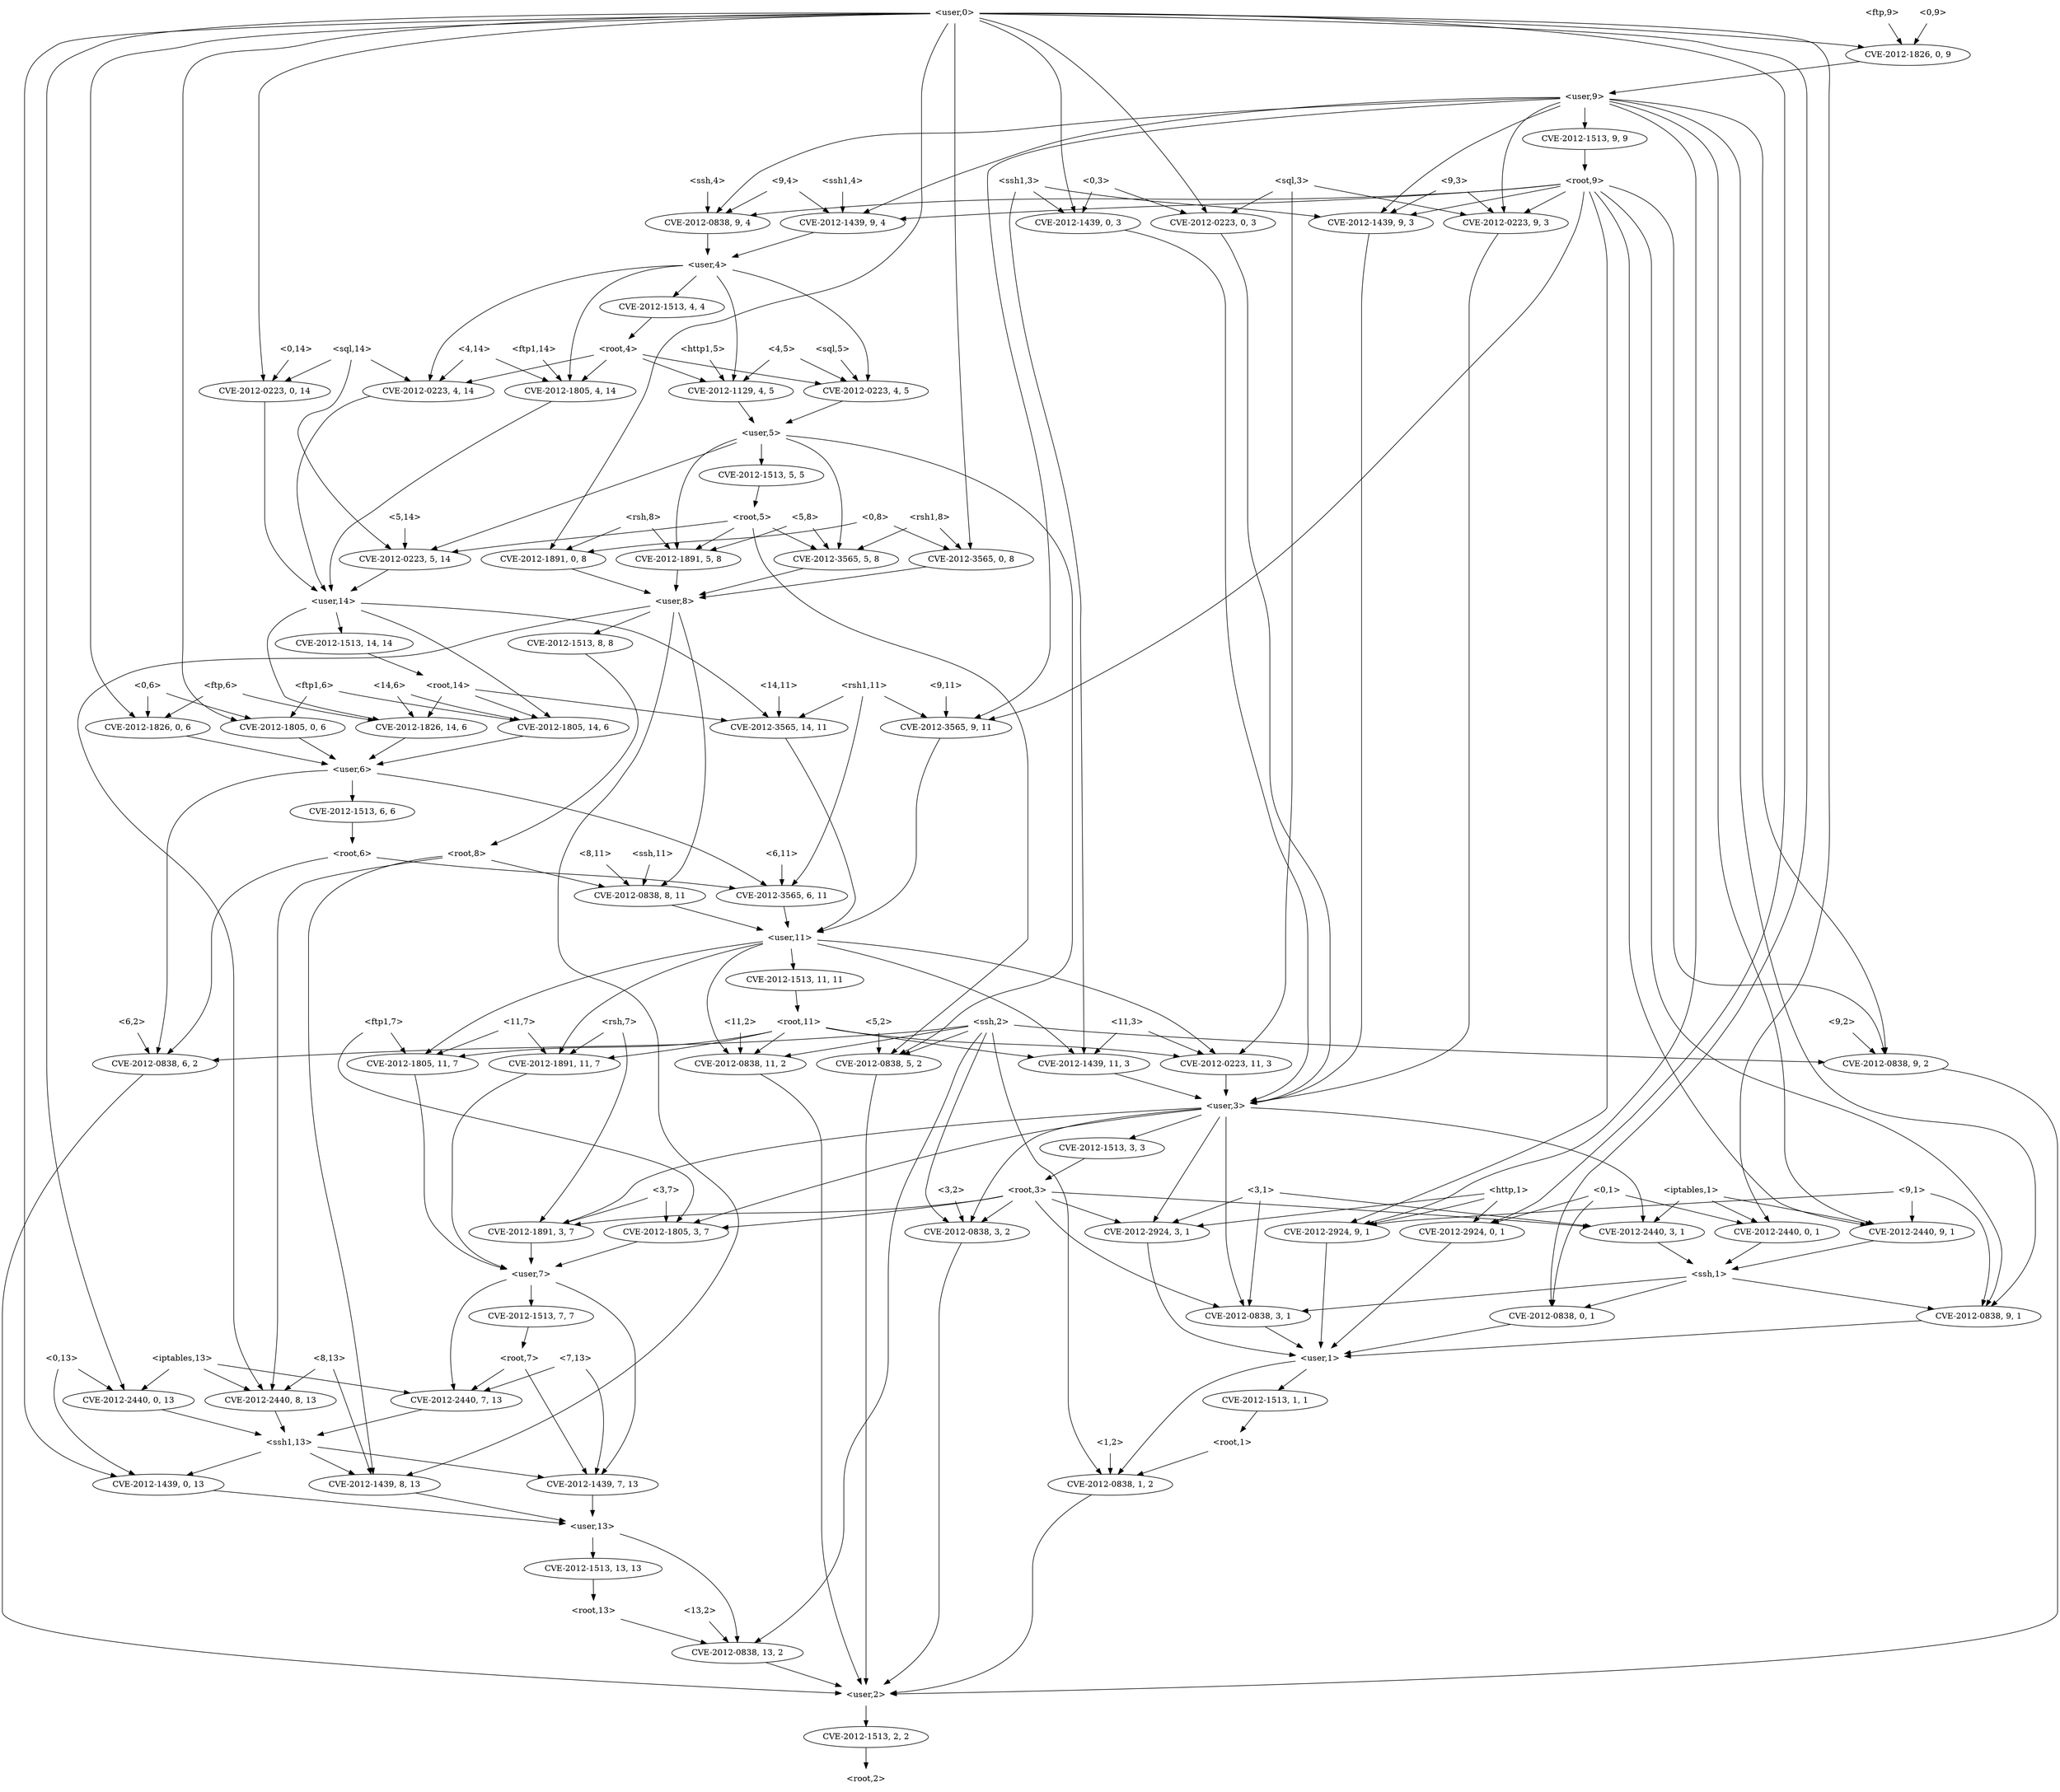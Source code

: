 strict digraph {
	graph [bb="0,0,3344,3060"];
	node [label="\N"];
	"<v_rsh1,14,11>"	 [height=0.5,
		label=<CVE-2012-3565, 14, 11>,
		pos="1529,1818",
		width=2.7013];
	"<user,11>"	 [height=0.5,
		pos="1816,1458",
		shape=plaintext,
		width=1.0069];
	"<v_rsh1,14,11>" -> "<user,11>"	 [pos="e,1779.6,1462.6 1487,1801.7 1438.7,1781 1366,1739.2 1366,1675 1366,1675 1366,1675 1366,1601 1366,1517.1 1654.2,1476.5 1769.3,1463.7"];
	"<v_root,11,11>"	 [height=0.5,
		label=<CVE-2012-1513, 11, 11>,
		pos="1858,1386",
		width=2.7013];
	"<user,11>" -> "<v_root,11,11>"	 [pos="e,1847.7,1404.1 1826.4,1439.7 1831.3,1431.6 1837.2,1421.7 1842.6,1412.7"];
	"<v_sql,11,3>"	 [height=0.5,
		label=<CVE-2012-0223, 11, 3>,
		pos="1335,1242",
		width=2.5686];
	"<user,11>" -> "<v_sql,11,3>"	 [pos="e,1362.4,1259.4 1779.6,1444.4 1719.9,1423.3 1597.7,1378.6 1498,1332 1453.3,1311.1 1403.7,1283.4 1371.2,1264.4"];
	"<v_ftp1,11,7>"	 [height=0.5,
		label=<CVE-2012-1805, 11, 7>,
		pos="2682,1242",
		width=2.5686];
	"<user,11>" -> "<v_ftp1,11,7>"	 [pos="e,2680.9,1260.1 1852.4,1457.1 1949.9,1456.8 2224.7,1451.4 2447,1404 2541.9,1383.8 2585.2,1401.3 2653,1332 2669.2,1315.4 2676.4,1289.7\
 2679.5,1270.2"];
	"<v_ssh1,11,3>"	 [height=0.5,
		label=<CVE-2012-1439, 11, 3>,
		pos="1131,1242",
		width=2.5686];
	"<user,11>" -> "<v_ssh1,11,3>"	 [pos="e,1128.8,1260.3 1779.6,1455.5 1653.3,1449.4 1237.1,1422.8 1147,1332 1131.2,1316.1 1128.1,1290.3 1128.4,1270.6"];
	"<v_ssh,11,2>"	 [height=0.5,
		label=<CVE-2012-0838, 11, 2>,
		pos="1733,1242",
		width=2.5686];
	"<user,11>" -> "<v_ssh,11,2>"	 [pos="e,1731,1260.2 1786.7,1440 1773.9,1431 1760,1418.7 1752,1404 1728.9,1361.6 1728.2,1303.8 1730.3,1270.2"];
	"<v_rsh,11,7>"	 [height=0.5,
		label=<CVE-2012-1891, 11, 7>,
		pos="2478,1242",
		width=2.5686];
	"<user,11>" -> "<v_rsh,11,7>"	 [pos="e,2501.5,1259.6 1852.5,1456.5 1986.2,1454.1 2446,1437.8 2535,1332 2552.5,1311.2 2530.7,1284.8 2509.3,1266.1"];
	"<9,1>"	 [height=0.5,
		pos="453,1026",
		shape=plaintext,
		width=0.75];
	"<v_http,9,1>"	 [height=0.5,
		label=<CVE-2012-2924, 9, 1>,
		pos="282,954",
		width=2.4499];
	"<9,1>" -> "<v_http,9,1>"	 [pos="e,319.46,970.34 425.9,1013.9 399.87,1003.3 360.01,986.93 328.83,974.17"];
	"<v_ssh,9,1>"	 [height=0.5,
		label=<CVE-2012-0838, 9, 1>,
		pos="436,810",
		width=2.4499];
	"<9,1>" -> "<v_ssh,9,1>"	 [pos="e,437.37,828.23 451.64,1007.8 448.7,970.83 441.73,883.18 438.18,838.39"];
	"<v_iptables,9,1>"	 [height=0.5,
		label=<CVE-2012-2440, 9, 1>,
		pos="552,954",
		width=2.4499];
	"<9,1>" -> "<v_iptables,9,1>"	 [pos="e,528.71,971.47 477.22,1007.9 490.21,998.69 506.37,987.26 520.34,977.38"];
	"<user,1>"	 [height=0.5,
		pos="1229,738",
		shape=plaintext,
		width=0.91667];
	"<v_http,9,1>" -> "<user,1>"	 [pos="e,1195.8,738.84 282.3,935.85 283.91,901.98 292.8,826.76 339,792 407.11,740.76 1016.9,738.46 1185.8,738.81"];
	"<v_ssh,9,1>" -> "<user,1>"	 [pos="e,1195.8,741.93 515.3,802 680.7,787.4 1057.7,754.12 1185.6,742.83"];
	"<ssh,1>"	 [height=0.5,
		pos="880,882",
		shape=plaintext,
		width=0.84028];
	"<v_iptables,9,1>" -> "<ssh,1>"	 [pos="e,849.48,889.51 610.64,940.49 676.7,926.39 782.3,903.85 839.69,891.6"];
	"<ftp,6>"	 [height=0.5,
		pos="2236,1890",
		shape=plaintext,
		width=0.8125];
	"<v_ftp,0,6>"	 [height=0.5,
		label=<CVE-2012-1826, 0, 6>,
		pos="2335,1818",
		width=2.4499];
	"<ftp,6>" -> "<v_ftp,0,6>"	 [pos="e,2311.7,1835.5 2260.2,1871.9 2273.2,1862.7 2289.4,1851.3 2303.3,1841.4"];
	"<v_ftp,14,6>"	 [height=0.5,
		label=<CVE-2012-1826, 14, 6>,
		pos="2136,1818",
		width=2.5686];
	"<ftp,6>" -> "<v_ftp,14,6>"	 [pos="e,2159.5,1835.5 2211.5,1871.9 2198.4,1862.7 2182.1,1851.3 2168,1841.4"];
	"<user,6>"	 [height=0.5,
		pos="1974,1746",
		shape=plaintext,
		width=0.91667];
	"<v_ftp,0,6>" -> "<user,6>"	 [pos="e,2007.2,1753.4 2273.4,1805 2200.5,1790.9 2081.1,1767.8 2017.3,1755.4"];
	"<v_ftp,14,6>" -> "<user,6>"	 [pos="e,2007.2,1761.3 2099.6,1801.3 2075,1790.6 2042.3,1776.5 2016.4,1765.3"];
	"<v_rsh,3,7>"	 [height=0.5,
		label=<CVE-2012-1891, 3, 7>,
		pos="2285,954",
		width=2.4499];
	"<user,7>"	 [height=0.5,
		pos="2536,882",
		shape=plaintext,
		width=0.91667];
	"<v_rsh,3,7>" -> "<user,7>"	 [pos="e,2502.6,892.31 2334.9,939.09 2381,926.21 2449,907.27 2492.8,895.04"];
	"<v_iptables,7,13>"	 [height=0.5,
		label=<CVE-2012-2440, 7, 13>,
		pos="2681,666",
		width=2.5686];
	"<user,7>" -> "<v_iptables,7,13>"	 [pos="e,2680.8,684.13 2569.3,868.71 2589.7,859.87 2615.2,846.27 2633,828 2668.6,791.47 2678,729.7 2680.3,694.24"];
	"<v_root,7,7>"	 [height=0.5,
		label=<CVE-2012-1513, 7, 7>,
		pos="2536,810",
		width=2.4499];
	"<user,7>" -> "<v_root,7,7>"	 [pos="e,2536,828.1 2536,863.7 2536,855.98 2536,846.71 2536,838.11"];
	"<v_ssh1,7,13>"	 [height=0.5,
		label=<CVE-2012-1439, 7, 13>,
		pos="2503,522",
		width=2.5686];
	"<user,7>" -> "<v_ssh1,7,13>"	 [pos="e,2485,539.94 2502.8,870.95 2481.4,862.78 2454.7,849.08 2439,828 2414.8,795.57 2420,779.45 2420,739 2420,739 2420,739 2420,665 2420\
,618.48 2453.6,573.66 2478.1,547.22"];
	"<v_rsh1,9,11>"	 [height=0.5,
		label=<CVE-2012-3565, 9, 11>,
		pos="1283,1818",
		width=2.5686];
	"<v_rsh1,9,11>" -> "<user,11>"	 [pos="e,1779.7,1461.1 1287.5,1799.6 1293.9,1773 1305,1720.4 1305,1675 1305,1675 1305,1675 1305,1601 1305,1540.2 1353.4,1536.7 1409,1512\
 1472.7,1483.7 1676.9,1467.7 1769.5,1461.7"];
	"<v_rsh1,0,8>"	 [height=0.5,
		label=<CVE-2012-3565, 0, 8>,
		pos="2957,2106",
		width=2.4499];
	"<user,8>"	 [height=0.5,
		pos="2942,1962",
		shape=plaintext,
		width=0.91667];
	"<v_rsh1,0,8>" -> "<user,8>"	 [pos="e,2943.8,1980.2 2955.2,2087.9 2952.6,2063.7 2947.9,2019.2 2944.9,1990.4"];
	"<v_ssh,8,11>"	 [height=0.5,
		label=<CVE-2012-0838, 8, 11>,
		pos="2170,1530",
		width=2.5686];
	"<user,8>" -> "<v_ssh,8,11>"	 [pos="e,2197.1,1547.3 2909.5,1943.9 2829.9,1901.9 2618.8,1789.8 2445,1692 2358.6,1643.3 2258.4,1583.9 2206,1552.6"];
	"<v_iptables,8,13>"	 [height=0.5,
		label=<CVE-2012-2440, 8, 13>,
		pos="2923,666",
		width=2.5686];
	"<user,8>" -> "<v_iptables,8,13>"	 [pos="e,2930.7,684.09 2945.8,1943.6 2951.4,1916.9 2961,1864.3 2961,1819 2961,1819 2961,1819 2961,809 2961,767.63 2945.8,721.72 2934.6,\
693.61"];
	"<v_root,8,8>"	 [height=0.5,
		label=<CVE-2012-1513, 8, 8>,
		pos="2843,1746",
		width=2.4499];
	"<user,8>" -> "<v_root,8,8>"	 [pos="e,2850.8,1763.9 2934.1,1943.8 2916.8,1906.5 2875.7,1817.6 2855.1,1773.2"];
	"<v_ssh1,8,13>"	 [height=0.5,
		label=<CVE-2012-1439, 8, 13>,
		pos="2802,522",
		width=2.5686];
	"<user,8>" -> "<v_ssh1,8,13>"	 [pos="e,2873.1,533.55 2975,1959.7 3050.7,1954.9 3230,1931.6 3230,1819 3230,1819 3230,1819 3230,809 3230,737.44 3271.2,705.02 3228,648 \
3186.3,593.01 2994.4,553.78 2882.9,535.18"];
	"<root,1>"	 [height=0.5,
		pos="1613,594",
		shape=plaintext,
		width=0.89583];
	"<v_ssh,1,2>"	 [height=0.5,
		label=<CVE-2012-0838, 1, 2>,
		pos="1613,522",
		width=2.4499];
	"<root,1>" -> "<v_ssh,1,2>"	 [pos="e,1613,540.1 1613,575.7 1613,567.98 1613,558.71 1613,550.11"];
	"<user,2>"	 [height=0.5,
		pos="2044,162",
		shape=plaintext,
		width=0.91667];
	"<v_ssh,1,2>" -> "<user,2>"	 [pos="e,2010.7,163.21 1640.8,504.71 1676.3,481.62 1733,435.81 1733,379 1733,379 1733,379 1733,305 1733,188.76 1915,167.27 2000.5,163.58"];
	"<user,9>"	 [height=0.5,
		pos="740,2898",
		shape=plaintext,
		width=0.91667];
	"<v_sql,9,3>"	 [height=0.5,
		label=<CVE-2012-0223, 9, 3>,
		pos="510,2682",
		width=2.4499];
	"<user,9>" -> "<v_sql,9,3>"	 [pos="e,520.88,2700.1 706.62,2882.7 686.95,2873.3 662.24,2859.9 643,2844 593.85,2803.4 549.49,2742.7 526.51,2708.6"];
	"<v_ssh1,9,4>"	 [height=0.5,
		label=<CVE-2012-1439, 9, 4>,
		pos="1814,2682",
		width=2.4499];
	"<user,9>" -> "<v_ssh1,9,4>"	 [pos="e,1784.5,2699 773.38,2896.5 902.31,2894.5 1367.6,2884.2 1509,2844 1523.2,2840 1696.6,2746.6 1775.4,2703.9"];
	"<user,9>" -> "<v_http,9,1>"	 [pos="e,265.46,971.73 706.98,2896.9 616.91,2895.9 369.39,2889 304,2844 262.69,2815.6 204,2649.4 204,2611 204,2611 204,2611 204,1097 204\
,1051.1 235.67,1006.1 258.65,979.39"];
	"<v_ssh,9,2>"	 [height=0.5,
		label=<CVE-2012-0838, 9, 2>,
		pos="1534,1242",
		width=2.4499];
	"<user,9>" -> "<v_ssh,9,2>"	 [pos="e,1517.2,1259.7 773.2,2896.6 902.1,2894.2 1366.7,2878.3 1456,2772 1529.9,2684.1 1433.2,2629.6 1399,2520 1349.2,2360.4 1142.4,1962.6\
 1181,1800 1236.8,1565.2 1440.1,1339.4 1510.1,1267"];
	"<v_ssh,9,4>"	 [height=0.5,
		label=<CVE-2012-0838, 9, 4>,
		pos="2009,2682",
		width=2.4499];
	"<user,9>" -> "<v_ssh,9,4>"	 [pos="e,1989,2699.7 773.31,2896.7 884.91,2895.4 1255.5,2887.9 1558,2844 1701,2823.3 1742.2,2828.9 1875,2772 1914.6,2755 1955.2,2726.2 \
1981.1,2705.9"];
	"<user,9>" -> "<v_ssh,9,1>"	 [pos="e,358.63,818.83 706.92,2896.8 601.44,2894.4 280,2871.5 280,2683 280,2683 280,2683 280,1385 280,1277.2 166,1278.8 166,1171 166,1171\
 166,1171 166,953 166,868.94 269.78,834.53 348.65,820.52"];
	"<user,9>" -> "<v_iptables,9,1>"	 [pos="e,539.9,972.08 706.79,2891 631.42,2875.5 448.62,2825.7 380,2700 340.75,2628.1 400,2044.9 400,1963 400,1963 400,1963 400,1601 400\
,1505.9 401,1482.1 401,1387 401,1387 401,1387 401,1169 401,1168.3 493.86,1037.1 533.94,980.49"];
	"<v_ssh1,9,3>"	 [height=0.5,
		label=<CVE-2012-1439, 9, 3>,
		pos="856,2682",
		width=2.4499];
	"<user,9>" -> "<v_ssh1,9,3>"	 [pos="e,858.77,2700.3 773.38,2887.6 795.15,2879.6 822.18,2865.9 837,2844 864.15,2803.8 863.36,2744.8 859.94,2710.5"];
	"<user,9>" -> "<v_rsh1,9,11>"	 [pos="e,1290,1836.2 773.31,2896.8 909.21,2895.9 1417.1,2889.3 1471,2844 1629.7,2710.5 1353.4,1994.1 1293.9,1845.9"];
	"<v_root,9,9>"	 [height=0.5,
		label=<CVE-2012-1513, 9, 9>,
		pos="740,2826",
		width=2.4499];
	"<user,9>" -> "<v_root,9,9>"	 [pos="e,740,2844.1 740,2879.7 740,2872 740,2862.7 740,2854.1"];
	"<user,3>"	 [height=0.5,
		pos="1131,1170",
		shape=plaintext,
		width=0.91667];
	"<v_sql,9,3>" -> "<user,3>"	 [pos="e,1097.9,1172.7 526.54,2664.3 549.44,2639.3 588,2589.6 588,2539 588,2539 588,2539 588,1457 588,1231.6 958.81,1183.4 1087.6,1173.5"];
	"<user,4>"	 [height=0.5,
		pos="2141,2610",
		shape=plaintext,
		width=0.91667];
	"<v_ssh1,9,4>" -> "<user,4>"	 [pos="e,2108,2618.1 1872.5,2668.5 1937.3,2654.6 2040.3,2632.6 2098.1,2620.2"];
	"<v_ssh,9,2>" -> "<user,2>"	 [pos="e,2027.5,180.23 1591.6,1228.3 1709.7,1201.4 1968,1138.1 1968,1099 1968,1099 1968,1099 1968,305 1968,259.64 1998.5,214.75 2020.9,\
187.95"];
	"<v_ssh,9,4>" -> "<user,4>"	 [pos="e,2108.6,2628.2 2039.3,2664.9 2057.2,2655.5 2080,2643.3 2099.6,2633"];
	"<v_ssh1,9,3>" -> "<user,3>"	 [pos="e,1097.8,1174.1 872.54,2664.3 895.44,2639.3 934,2589.6 934,2539 934,2539 934,2539 934,1313 934,1270 940.37,1253.1 972,1224 1003.9\
,1194.6 1052.7,1181.4 1087.8,1175.6"];
	"<root,9>"	 [height=0.5,
		pos="740,2754",
		shape=plaintext,
		width=0.89583];
	"<v_root,9,9>" -> "<root,9>"	 [pos="e,740,2772.1 740,2807.7 740,2800 740,2790.7 740,2782.1"];
	"<8,13>"	 [height=0.5,
		pos="2756,738",
		shape=plaintext,
		width=0.78472];
	"<8,13>" -> "<v_iptables,8,13>"	 [pos="e,2884.5,682.46 2784.6,724.1 2787.8,722.7 2790.9,721.31 2794,720 2820.7,708.54 2850.7,696.17 2875.1,686.27"];
	"<8,13>" -> "<v_ssh1,8,13>"	 [pos="e,2801.7,540.3 2766.2,719.93 2771.8,709.82 2778.3,696.57 2782,684 2795.6,638.41 2800,582.89 2801.4,550.39"];
	"<ssh1,13>"	 [height=0.5,
		pos="2895,594",
		shape=plaintext,
		width=1.0278];
	"<v_iptables,8,13>" -> "<ssh1,13>"	 [pos="e,2901.8,612.1 2916.1,647.7 2912.9,639.81 2909.1,630.3 2905.6,621.55"];
	"<user,13>"	 [height=0.5,
		pos="2503,450",
		shape=plaintext,
		width=1.0069];
	"<v_ssh1,8,13>" -> "<user,13>"	 [pos="e,2539.6,459.56 2745.4,507.75 2688.6,494.46 2602.2,474.23 2549.4,461.85"];
	"<v_root,2,2>"	 [height=0.5,
		label=<CVE-2012-1513, 2, 2>,
		pos="2044,90",
		width=2.4499];
	"<user,2>" -> "<v_root,2,2>"	 [pos="e,2044,108.1 2044,143.7 2044,135.98 2044,126.71 2044,118.11"];
	"<root,9>" -> "<v_sql,9,3>"	 [pos="e,557.05,2697.3 707.53,2743.1 671.04,2732 611.11,2713.8 566.82,2700.3"];
	"<root,9>" -> "<v_ssh1,9,4>"	 [pos="e,1730.5,2688 772.51,2750.5 817.22,2747.1 900.19,2740.8 971,2736 1243.2,2717.4 1565,2697.9 1720.5,2688.6"];
	"<root,9>" -> "<v_http,9,1>"	 [pos="e,294.45,971.99 707.32,2741.1 687.98,2732.5 664.5,2719 650,2700 625.17,2667.4 626,2652 626,2611 626,2611 626,2611 626,1457 626,1427.9\
 371.7,1077.7 300.39,980.12"];
	"<root,9>" -> "<v_ssh,9,2>"	 [pos="e,1475.5,1255.7 737.88,2735.8 724.92,2623.7 665.17,1988.3 920,1584 1046.1,1383.9 1333.5,1291.3 1465.5,1258.1"];
	"<root,9>" -> "<v_ssh,9,4>"	 [pos="e,1947.5,2695 772.49,2750.2 817.18,2746.5 900.14,2740 971,2736 1388.4,2712.7 1495.2,2743.8 1911,2700 1919.6,2699.1 1928.6,2697.9\
 1937.5,2696.5"];
	"<root,9>" -> "<v_ssh,9,1>"	 [pos="e,430.65,828.05 723.51,2735.8 701.16,2710.5 664,2661.1 664,2611 664,2611 664,2611 664,1457 664,1243.1 473.94,1250.2 417,1044 396.94\
,971.38 415.96,881.58 427.93,837.68"];
	"<root,9>" -> "<v_iptables,9,1>"	 [pos="e,568.33,971.77 732.31,2735.9 721.21,2709.6 702,2657.4 702,2611 702,2611 702,2611 702,1457 702,1416 690.83,1406.9 678,1368 659.31\
,1311.3 629,1302.7 629,1243 629,1243 629,1243 629,1097 629,1051.3 597.74,1006.2 575.05,979.45"];
	"<root,9>" -> "<v_ssh1,9,3>"	 [pos="e,829.11,2699.2 768.38,2735.9 784,2726.5 803.53,2714.7 820.2,2704.6"];
	"<root,9>" -> "<v_rsh1,9,11>"	 [pos="e,1193.9,1822.9 772.26,2749.2 825.45,2742.2 928.17,2725.7 953,2700 981.12,2670.9 972,2651.4 972,2611 972,2611 972,2611 972,1961 \
972,1866.3 1092.8,1834.5 1183.8,1824"];
	"<user,1>" -> "<v_ssh,1,2>"	 [pos="e,1577.1,538.55 1255.7,719.84 1303.6,689.34 1407.6,624.35 1499,576 1521.3,564.23 1546.6,552.31 1567.7,542.76"];
	"<v_root,1,1>"	 [height=0.5,
		label=<CVE-2012-1513, 1, 1>,
		pos="1551,666",
		width=2.4499];
	"<user,1>" -> "<v_root,1,1>"	 [pos="e,1493,679.6 1262.2,729.77 1314.1,718.51 1415.1,696.54 1482.9,681.81"];
	"<v_root,1,1>" -> "<root,1>"	 [pos="e,1597.7,612.28 1566,648.05 1573.5,639.58 1582.7,629.17 1591,619.82"];
	"<root,14>"	 [height=0.5,
		pos="1844,1890",
		shape=plaintext,
		width=1];
	"<v_ftp1,14,6>"	 [height=0.5,
		label=<CVE-2012-1805, 14, 6>,
		pos="1932,1818",
		width=2.5686];
	"<root,14>" -> "<v_ftp1,14,6>"	 [pos="e,1911.1,1835.6 1865.8,1871.7 1877,1862.7 1890.9,1851.7 1903,1842"];
	"<root,14>" -> "<v_ftp,14,6>"	 [pos="e,2080,1832.4 1880.1,1880.3 1927.4,1869 2011.3,1848.9 2070.1,1834.8"];
	"<root,14>" -> "<v_rsh1,14,11>"	 [pos="e,1596.8,1830.9 1807.8,1877.2 1801.5,1875.4 1795.1,1873.6 1789,1872 1728.3,1856.5 1658.8,1842.5 1606.9,1832.8"];
	"<v_ftp1,14,6>" -> "<user,6>"	 [pos="e,1963.6,1764.3 1942.2,1800.1 1947,1791.9 1953,1782 1958.4,1772.9"];
	"<ftp1,6>"	 [height=0.5,
		pos="1748,1890",
		shape=plaintext,
		width=0.89583];
	"<ftp1,6>" -> "<v_ftp1,14,6>"	 [pos="e,1891.8,1834.3 1780.5,1876.6 1808.6,1865.9 1849.8,1850.3 1882.1,1838"];
	"<v_ftp1,0,6>"	 [height=0.5,
		label=<CVE-2012-1805, 0, 6>,
		pos="1733,1818",
		width=2.4499];
	"<ftp1,6>" -> "<v_ftp1,0,6>"	 [pos="e,1736.7,1836.1 1744.3,1871.7 1742.6,1864 1740.7,1854.7 1738.8,1846.1"];
	"<v_ftp1,0,6>" -> "<user,6>"	 [pos="e,1940.7,1756.7 1781.5,1802.9 1825.3,1790.2 1889.1,1771.7 1931,1759.5"];
	"<v_ssh,3,1>"	 [height=0.5,
		label=<CVE-2012-0838, 3, 1>,
		pos="976,810",
		width=2.4499];
	"<v_ssh,3,1>" -> "<user,1>"	 [pos="e,1195.7,748.2 1026.3,795.09 1072.9,782.18 1141.7,763.17 1185.9,750.93"];
	"<0,6>"	 [height=0.5,
		pos="2000,1890",
		shape=plaintext,
		width=0.75];
	"<0,6>" -> "<v_ftp,0,6>"	 [pos="e,2270.5,1830.4 2027.4,1876.1 2031.2,1874.6 2035.2,1873.2 2039,1872 2044.3,1870.4 2174.6,1847.3 2260.5,1832.1"];
	"<0,6>" -> "<v_ftp1,0,6>"	 [pos="e,1784.8,1832.6 1972.9,1881.9 1931.4,1871 1850.9,1849.9 1794.6,1835.2"];
	"<v_rsh1,5,8>"	 [height=0.5,
		label=<CVE-2012-3565, 5, 8>,
		pos="2567,2106",
		width=2.4499];
	"<v_rsh1,5,8>" -> "<user,8>"	 [pos="e,2909,1975.5 2607.1,2089.8 2678.5,2062.8 2826.7,2006.7 2899.6,1979.1"];
	"<v_sql,5,14>"	 [height=0.5,
		label=<CVE-2012-0223, 5, 14>,
		pos="2093,2106",
		width=2.5686];
	"<user,14>"	 [height=0.5,
		pos="1819,2034",
		shape=plaintext,
		width=1.0069];
	"<v_sql,5,14>" -> "<user,14>"	 [pos="e,1855.6,2044.4 2039.2,2091.3 1988.6,2078.3 1913.5,2059.1 1865.4,2046.9"];
	"<user,14>" -> "<v_ftp1,14,6>"	 [pos="e,1935.6,1836.2 1855.6,2023.3 1877.8,2015.5 1904.5,2002 1919,1980 1945.6,1939.6 1942.3,1880.6 1937.3,1846.4"];
	"<user,14>" -> "<v_ftp,14,6>"	 [pos="e,2136.1,1836.1 1855.5,2028.2 1918.2,2017.8 2046,1987.8 2114,1908 2128.6,1890.8 2133.8,1865.4 2135.5,1846.1"];
	"<user,14>" -> "<v_rsh1,14,11>"	 [pos="e,1546.4,1836 1782.5,2018.9 1759.9,2009.5 1730.7,1995.8 1707,1980 1674.6,1958.4 1594.6,1882.5 1553.8,1843.1"];
	"<v_root,14,14>"	 [height=0.5,
		label=<CVE-2012-1513, 14, 14>,
		pos="1813,1962",
		width=2.7013];
	"<user,14>" -> "<v_root,14,14>"	 [pos="e,1814.5,1980.1 1817.5,2015.7 1816.9,2008 1816.1,1998.7 1815.3,1990.1"];
	"<v_iptables,0,13>"	 [height=0.5,
		label=<CVE-2012-2440, 0, 13>,
		pos="3127,666",
		width=2.5686];
	"<v_iptables,0,13>" -> "<ssh1,13>"	 [pos="e,2932.1,606.18 3079.2,650.58 3039,638.44 2981.8,621.18 2941.8,609.13"];
	"<ssh1,13>" -> "<v_ssh1,8,13>"	 [pos="e,2824.1,539.62 2872,575.7 2860,566.66 2845.2,555.5 2832.3,545.77"];
	"<ssh1,13>" -> "<v_ssh1,7,13>"	 [pos="e,2568.8,534.74 2857.8,586.35 2794,574.96 2662.5,551.48 2578.7,536.52"];
	"<v_ssh1,0,13>"	 [height=0.5,
		label=<CVE-2012-1439, 0, 13>,
		pos="3146,522",
		width=2.5686];
	"<ssh1,13>" -> "<v_ssh1,0,13>"	 [pos="e,3095.3,537.13 2932,582.67 2972.4,571.42 3037.6,553.24 3085.4,539.9"];
	"<v_ssh,3,2>"	 [height=0.5,
		label=<CVE-2012-0838, 3, 2>,
		pos="1852,954",
		width=2.4499];
	"<v_ssh,3,2>" -> "<user,2>"	 [pos="e,2010.8,176.21 1859.9,935.93 1871.3,909.67 1891,857.53 1891,811 1891,811 1891,811 1891,305 1891,244.44 1956.2,202.43 2001.5,180.57"];
	"<v_http,3,1>"	 [height=0.5,
		label=<CVE-2012-2924, 3, 1>,
		pos="1482,954",
		width=2.4499];
	"<v_http,3,1>" -> "<user,1>"	 [pos="e,1249.1,756.01 1462.1,936.21 1417.4,898.33 1308.4,806.15 1256.9,762.57"];
	"<root,2>"	 [height=0.5,
		pos="2044,18",
		shape=plaintext,
		width=0.89583];
	"<5,8>"	 [height=0.5,
		pos="2700,2178",
		shape=plaintext,
		width=0.75];
	"<v_rsh,5,8>"	 [height=0.5,
		label=<CVE-2012-1891, 5, 8>,
		pos="2762,2106",
		width=2.4499];
	"<5,8>" -> "<v_rsh,5,8>"	 [pos="e,2746.9,2124.1 2715.3,2159.7 2722.8,2151.3 2731.8,2141.1 2740,2131.9"];
	"<5,8>" -> "<v_rsh1,5,8>"	 [pos="e,2597.5,2123 2672.8,2162.7 2653.6,2152.6 2627.7,2138.9 2606.3,2127.7"];
	"<v_rsh,5,8>" -> "<user,8>"	 [pos="e,2920.3,1980.1 2783,2088.4 2814.9,2063.3 2875.5,2015.4 2912,1986.7"];
	"<v_root,13,13>"	 [height=0.5,
		label=<CVE-2012-1513, 13, 13>,
		pos="2349,378",
		width=2.7013];
	"<root,13>"	 [height=0.5,
		pos="2349,306",
		shape=plaintext,
		width=1];
	"<v_root,13,13>" -> "<root,13>"	 [pos="e,2349,324.1 2349,359.7 2349,351.98 2349,342.71 2349,334.11"];
	"<v_ssh,13,2>"	 [height=0.5,
		label=<CVE-2012-0838, 13, 2>,
		pos="2349,234",
		width=2.5686];
	"<root,13>" -> "<v_ssh,13,2>"	 [pos="e,2349,252.1 2349,287.7 2349,279.98 2349,270.71 2349,262.11"];
	"<v_ssh,8,11>" -> "<user,11>"	 [pos="e,1852.4,1466.2 2107.5,1516.6 2037.4,1502.8 1925.2,1480.6 1862.4,1468.2"];
	"<root,8>"	 [height=0.5,
		pos="2841,1602",
		shape=plaintext,
		width=0.89583];
	"<v_root,8,8>" -> "<root,8>"	 [pos="e,2841.2,1620.2 2842.8,1727.9 2842.4,1703.7 2841.8,1659.2 2841.4,1630.4"];
	"<6,2>"	 [height=0.5,
		pos="2101,1314",
		shape=plaintext,
		width=0.75];
	"<v_ssh,6,2>"	 [height=0.5,
		label=<CVE-2012-0838, 6, 2>,
		pos="2046,1242",
		width=2.4499];
	"<6,2>" -> "<v_ssh,6,2>"	 [pos="e,2059.4,1260.1 2087.4,1295.7 2080.9,1287.4 2072.9,1277.3 2065.8,1268.1"];
	"<v_ssh,6,2>" -> "<user,2>"	 [pos="e,2060.5,180.23 2066.1,1224.2 2076.4,1214.6 2088.3,1201.7 2096,1188 2116,1152.2 2120,1140 2120,1099 2120,1099 2120,1099 2120,305\
 2120,259.64 2089.5,214.75 2067.1,187.95"];
	"<v_iptables,7,13>" -> "<ssh1,13>"	 [pos="e,2857.8,607.18 2726.1,650.24 2761.9,638.54 2811.7,622.25 2847.9,610.4"];
	"<user,0>"	 [height=0.5,
		pos="1647,3042",
		shape=plaintext,
		width=0.91667];
	"<v_sql,0,14>"	 [height=0.5,
		label=<CVE-2012-0223, 0, 14>,
		pos="1768,2394",
		width=2.5686];
	"<user,0>" -> "<v_sql,0,14>"	 [pos="e,1753.2,2412 1652.1,3024 1655.1,3013.6 1658.7,3000.2 1661,2988 1686.7,2853.9 1698,2819.5 1698,2683 1698,2683 1698,2683 1698,2537\
 1698,2492.4 1726.2,2447.2 1746.8,2420.2"];
	"<user,0>" -> "<v_iptables,0,13>"	 [pos="e,3140.8,684.21 1680.2,3040.8 1859.8,3039.8 2717.3,3032.4 2978,2988 3110.9,2965.4 3268,3033.8 3268,2899 3268,2899 3268,2899 3268\
,1169 3268,1068.1 3192,1055.9 3192,955 3192,955 3192,955 3192,809 3192,764.96 3165.8,719.64 3146.7,692.4"];
	"<v_rsh,0,8>"	 [height=0.5,
		label=<CVE-2012-1891, 0, 8>,
		pos="3152,2106",
		width=2.4499];
	"<user,0>" -> "<v_rsh,0,8>"	 [pos="e,3143.5,2124 1680.3,3041.4 1898.1,3043.3 3110,3047.6 3110,2899 3110,2899 3110,2899 3110,2249 3110,2207.1 3127,2161.1 3139.4,2133.1"];
	"<v_iptables,0,1>"	 [height=0.5,
		label=<CVE-2012-2440, 0, 1>,
		pos="784,954",
		width=2.4499];
	"<user,0>" -> "<v_iptables,0,1>"	 [pos="e,791.3,972.08 1613.7,3040.9 1405.1,3039.9 283.96,3032.6 228,2988 195.95,2962.5 204,2940 204,2899 204,2899 204,2899 204,2825 204\
,2728.4 242,2707.6 242,2611 242,2611 242,2611 242,1385 242,1230.2 368.56,1232.2 501,1152 618.64,1080.8 712.53,1157 791,1044 803.52\
,1026 800.05,1000.7 794.45,981.65"];
	"<user,0>" -> "<v_rsh1,0,8>"	 [pos="e,2957,2124 1680,3041 1883.4,3040.5 2957,3031.5 2957,2899 2957,2899 2957,2899 2957,2249 2957,2209 2957,2162.7 2957,2134.1"];
	"<v_ftp,0,9>"	 [height=0.5,
		label=<CVE-2012-1826, 0, 9>,
		pos="88,2970",
		width=2.4499];
	"<user,0>" -> "<v_ftp,0,9>"	 [pos="e,150.67,2982.8 1613.8,3041.4 1455,3042.8 757.57,3045.4 190,2988 180.52,2987 170.59,2985.8 160.8,2984.3"];
	"<user,0>" -> "<v_ftp1,0,6>"	 [pos="e,1714.3,1835.8 1647,3024 1647,2997.3 1647,2944.1 1647,2899 1647,2899 1647,2899 1647,1961 1647,1914 1681.8,1869.3 1707.2,1843"];
	"<v_sql,0,3>"	 [height=0.5,
		label=<CVE-2012-0223, 0, 3>,
		pos="1126,2682",
		width=2.4499];
	"<user,0>" -> "<v_sql,0,3>"	 [pos="e,1150,2699.5 1622.2,3024 1536.8,2965.3 1254.7,2771.4 1158.5,2705.3"];
	"<user,0>" -> "<v_ftp,0,6>"	 [pos="e,2335,1836 1680.3,3038.4 1827.4,3026.5 2411,2974.5 2411,2899 2411,2899 2411,2899 2411,2609 2411,2508.1 2335,2495.9 2335,2395 2335\
,2395 2335,2395 2335,1961 2335,1921 2335,1874.7 2335,1846.1"];
	"<v_ssh1,0,3>"	 [height=0.5,
		label=<CVE-2012-1439, 0, 3>,
		pos="1321,2682",
		width=2.4499];
	"<user,0>" -> "<v_ssh1,0,3>"	 [pos="e,1325.5,2700.2 1642.5,3023.9 1628.3,2970.2 1585.5,2808.5 1585,2808 1513.3,2742.8 1449,2828 1370,2772 1349,2757.1 1336,2730.1 1328.7\
,2709.8"];
	"<v_http,0,1>"	 [height=0.5,
		label=<CVE-2012-2924, 0, 1>,
		pos="1287,954",
		width=2.4499];
	"<user,0>" -> "<v_http,0,1>"	 [pos="e,1269.2,971.85 1613.8,3040.8 1415.3,3039.3 394,3025.5 394,2899 394,2899 394,2899 394,2753 394,2529 439,2475 439,2251 439,2251 439\
,2251 439,1385 439,1236 598.46,1288 733,1224 924.56,1132.9 991.89,1151.1 1175,1044 1207.1,1025.2 1239.9,998.01 1261.7,978.61"];
	"<v_ssh,0,1>"	 [height=0.5,
		label=<CVE-2012-0838, 0, 1>,
		pos="1171,810",
		width=2.4499];
	"<user,0>" -> "<v_ssh,0,1>"	 [pos="e,1174.5,828.05 1613.7,3040.8 1434.1,3039.3 584.46,3030.2 476,2988 429.54,2969.9 413.36,2960 390,2916 303.14,2752.2 362,2339.3 362\
,1819 362,1819 362,1819 362,1601 362,1460.5 351.31,1400.7 445,1296 507.62,1226 812.8,1148.7 1025,1080 1076.8,1063.3 1107,1085.7 \
1142,1044 1191.6,984.9 1183.7,885.84 1176.2,838.2"];
	"<user,0>" -> "<v_ssh1,0,13>"	 [pos="e,3200.1,536.61 1680.1,3040.5 1885.7,3037.5 2983.2,3019.7 3129,2988 3230.1,2966 3344,3002.4 3344,2899 3344,2899 3344,2899 3344,665\
 3344,597.82 3267.8,559.34 3209.9,539.81"];
	"<v_sql,0,14>" -> "<user,14>"	 [pos="e,1809.3,2052.3 1768.8,2376 1770,2349.3 1772,2296.1 1772,2251 1772,2251 1772,2251 1772,2177 1772,2135 1790.8,2089.3 1804.6,2061.4"];
	"<v_rsh,0,8>" -> "<user,8>"	 [pos="e,2967.3,1980.1 3127.5,2088.4 3089.9,2063 3018.1,2014.4 2975.6,1985.8"];
	"<v_iptables,0,1>" -> "<ssh,1>"	 [pos="e,856.41,900.2 806.75,936.41 819.15,927.37 834.69,916.04 848.26,906.14"];
	"<v_ftp,0,9>" -> "<user,9>"	 [pos="e,706.72,2902.6 164.07,2960.8 301.72,2946.1 587.95,2915.3 696.76,2903.6"];
	"<v_sql,0,3>" -> "<user,3>"	 [pos="e,1097.9,1173.7 1104.3,2664.5 1093.1,2654.9 1080.2,2642.1 1072,2628 1051.3,2592.6 1048,2580 1048,2539 1048,2539 1048,2539 1048,1673\
 1048,1472.1 882.84,1390 996,1224 1016.4,1194.1 1056.4,1181.1 1087.7,1175.4"];
	"<v_ssh1,0,3>" -> "<user,3>"	 [pos="e,1097.6,1178.6 1254.6,2670.1 1185.1,2654.5 1086,2618.2 1086,2539 1086,2539 1086,2539 1086,1601 1086,1431.5 941.03,1368.8 1029,1224\
 1041.8,1202.8 1066.2,1189.8 1087.9,1181.9"];
	"<v_http,0,1>" -> "<user,1>"	 [pos="e,1245.3,756.23 1287.8,935.86 1288.6,905.65 1287.5,841.48 1268,792 1264.1,782.12 1257.9,772.42 1251.6,764.08"];
	"<v_ssh,0,1>" -> "<user,1>"	 [pos="e,1214.7,756.28 1185,792.05 1192,783.67 1200.5,773.38 1208.2,764.1"];
	"<v_ssh1,0,13>" -> "<user,13>"	 [pos="e,2539.3,454.95 3067.5,512.45 2932,497.7 2658.3,467.91 2549.3,456.04"];
	"<v_sql,4,5>"	 [height=0.5,
		label=<CVE-2012-0223, 4, 5>,
		pos="2451,2394",
		width=2.4499];
	"<user,5>"	 [height=0.5,
		pos="2529,2322",
		shape=plaintext,
		width=0.91667];
	"<v_sql,4,5>" -> "<user,5>"	 [pos="e,2510,2340 2469.9,2376.1 2479.7,2367.3 2491.8,2356.4 2502.5,2346.8"];
	"<user,5>" -> "<v_rsh,5,8>"	 [pos="e,2788.6,2123.2 2562.2,2318.2 2625.5,2310.9 2762.2,2285.1 2821,2196 2829.8,2182.6 2827.5,2174.6 2821,2160 2815.7,2148.1 2806.2,2137.7\
 2796.4,2129.4"];
	"<v_ssh,5,2>"	 [height=0.5,
		label=<CVE-2012-0838, 5, 2>,
		pos="2241,1242",
		width=2.4499];
	"<user,5>" -> "<v_ssh,5,2>"	 [pos="e,2310.6,1253.2 2495.8,2311 2474.4,2302.8 2447.7,2289.1 2432,2268 2407.8,2235.6 2413,2219.4 2413,2179 2413,2179 2413,2179 2413,1961\
 2413,1904.8 2427.8,1892 2432,1836 2447.9,1626.1 2536.9,1497.6 2382,1296 2366.9,1276.3 2343.6,1263.9 2320.3,1256.2"];
	"<v_root,5,5>"	 [height=0.5,
		label=<CVE-2012-1513, 5, 5>,
		pos="2529,2250",
		width=2.4499];
	"<user,5>" -> "<v_root,5,5>"	 [pos="e,2529,2268.1 2529,2303.7 2529,2296 2529,2286.7 2529,2278.1"];
	"<user,5>" -> "<v_rsh1,5,8>"	 [pos="e,2582.5,2123.9 2562.3,2312.4 2584.6,2304.8 2612.3,2291.1 2626,2268 2652.6,2223.2 2615.2,2164.3 2588.9,2131.6"];
	"<user,5>" -> "<v_sql,5,14>"	 [pos="e,2121.6,2123.3 2495.8,2308.5 2469.3,2298.2 2431.4,2283.1 2399,2268 2300.3,2222 2187.8,2160.4 2130.7,2128.3"];
	"<v_ssh1,7,13>" -> "<user,13>"	 [pos="e,2503,468.1 2503,503.7 2503,495.98 2503,486.71 2503,478.11"];
	"<ssh,11>"	 [height=0.5,
		pos="2107,1602",
		shape=plaintext,
		width=0.94444];
	"<ssh,11>" -> "<v_ssh,8,11>"	 [pos="e,2154.6,1548.1 2122.6,1583.7 2130.2,1575.2 2139.5,1564.9 2147.9,1555.6"];
	"<11,7>"	 [height=0.5,
		pos="2616,1314",
		shape=plaintext,
		width=0.78472];
	"<11,7>" -> "<v_rsh,11,7>"	 [pos="e,2509.6,1259 2587.7,1298.7 2567.9,1288.6 2541,1274.9 2518.8,1263.7"];
	"<11,7>" -> "<v_ftp1,11,7>"	 [pos="e,2665.9,1260.1 2632.3,1295.7 2640.3,1287.2 2650.1,1276.9 2658.8,1267.6"];
	"<v_rsh,11,7>" -> "<user,7>"	 [pos="e,2551.7,900.1 2508.3,1224.8 2546.2,1202.1 2606,1157.1 2606,1099 2606,1099 2606,1099 2606,1025 2606,983.4 2596.5,972.77 2577,936\
 2571.9,926.28 2564.9,916.52 2558.2,908.06"];
	"<v_ftp1,11,7>" -> "<user,7>"	 [pos="e,2569.1,897.34 2682,1224 2682,1197.3 2682,1144.1 2682,1099 2682,1099 2682,1099 2682,1025 2682,966.69 2621.4,924.58 2578.3,902"];
	"<6,11>"	 [height=0.5,
		pos="1879,1602",
		shape=plaintext,
		width=0.78472];
	"<v_rsh1,6,11>"	 [height=0.5,
		label=<CVE-2012-3565, 6, 11>,
		pos="1822,1530",
		width=2.5686];
	"<6,11>" -> "<v_rsh1,6,11>"	 [pos="e,1835.9,1548.1 1864.9,1583.7 1858.1,1575.3 1849.7,1565.1 1842.2,1555.9"];
	"<v_rsh1,6,11>" -> "<user,11>"	 [pos="e,1817.5,1476.1 1820.5,1511.7 1819.9,1504 1819.1,1494.7 1818.3,1486.1"];
	"<user,6>" -> "<v_ssh,6,2>"	 [pos="e,2088.4,1257.8 2007,1745.1 2088.2,1743.3 2291,1726.5 2291,1603 2291,1603 2291,1603 2291,1385 2291,1340.8 2170.2,1288.6 2098.2,1261.5"];
	"<v_root,6,6>"	 [height=0.5,
		label=<CVE-2012-1513, 6, 6>,
		pos="1974,1674",
		width=2.4499];
	"<user,6>" -> "<v_root,6,6>"	 [pos="e,1974,1692.1 1974,1727.7 1974,1720 1974,1710.7 1974,1702.1"];
	"<user,6>" -> "<v_rsh1,6,11>"	 [pos="e,1823.2,1548.5 1940.6,1732.8 1920.2,1724 1894.7,1710.4 1877,1692 1841.3,1655 1828.7,1593.9 1824.3,1558.6"];
	"<9,11>"	 [height=0.5,
		pos="1368,1890",
		shape=plaintext,
		width=0.78472];
	"<9,11>" -> "<v_rsh1,9,11>"	 [pos="e,1303.2,1835.6 1347,1871.7 1336.1,1862.7 1322.7,1851.7 1311,1842"];
	"<ssh,1>" -> "<v_ssh,3,1>"	 [pos="e,953.2,827.62 903.73,863.7 916.12,854.66 931.44,843.5 944.77,833.77"];
	"<ssh,1>" -> "<v_ssh,0,1>"	 [pos="e,1116.3,824.16 910.32,873.71 956.44,862.61 1045.3,841.23 1106.4,826.55"];
	"<ssh,1>" -> "<v_ssh,9,1>"	 [pos="e,503.41,821.63 849.48,876.19 780.91,865.38 612.89,838.89 513.41,823.2"];
	"<v_ssh,13,2>" -> "<user,2>"	 [pos="e,2077.1,170.6 2291.6,219.83 2232.1,206.18 2140.5,185.14 2087,172.86"];
	"<root,3>"	 [height=0.5,
		pos="1598,1026",
		shape=plaintext,
		width=0.89583];
	"<v_ftp1,3,7>"	 [height=0.5,
		label=<CVE-2012-1805, 3, 7>,
		pos="2480,954",
		width=2.4499];
	"<root,3>" -> "<v_ftp1,3,7>"	 [pos="e,2417.9,966.82 1630.3,1022.1 1670.4,1018.5 1740.7,1012.4 1801,1008 2059,989.2 2125,1002.2 2382,972 2390.4,971.02 2399.1,969.79 \
2407.8,968.45"];
	"<root,3>" -> "<v_ssh,3,2>"	 [pos="e,1801.8,968.82 1630.4,1016.1 1671.1,1004.9 1741.5,985.46 1792,971.53"];
	"<root,3>" -> "<v_rsh,3,7>"	 [pos="e,2208.1,962.84 1630.7,1021.7 1732.1,1011.3 2044.2,979.54 2197.8,963.89"];
	"<root,3>" -> "<v_http,3,1>"	 [pos="e,1508.9,971.23 1569.6,1007.9 1554,998.45 1534.5,986.66 1517.8,976.61"];
	"<root,3>" -> "<v_ssh,3,1>"	 [pos="e,1040.4,822.4 1599.5,1007.7 1600.2,987.58 1597.9,954.82 1579,936 1560.2,917.28 1207.5,852.35 1050.4,824.2"];
	"<v_iptables,3,1>"	 [height=0.5,
		label=<CVE-2012-2440, 3, 1>,
		pos="979,954",
		width=2.4499];
	"<root,3>" -> "<v_iptables,3,1>"	 [pos="e,1054.1,963.49 1565.6,1021.3 1472.7,1010.8 1203.3,980.37 1064.3,964.64"];
	"<v_ftp1,3,7>" -> "<user,7>"	 [pos="e,2522.2,900.28 2493.6,936.05 2500.3,927.67 2508.5,917.38 2515.9,908.1"];
	"<v_iptables,3,1>" -> "<ssh,1>"	 [pos="e,904.1,900.04 955.79,936.59 942.92,927.49 926.7,916.02 912.58,906.03"];
	"<0,1>"	 [height=0.5,
		pos="1034,1026",
		shape=plaintext,
		width=0.75];
	"<0,1>" -> "<v_http,0,1>"	 [pos="e,1224.3,966.82 1061.3,1011.4 1064.2,1010.2 1067.1,1009 1070,1008 1117,991.34 1171.6,978.04 1214.3,968.93"];
	"<0,1>" -> "<v_ssh,0,1>"	 [pos="e,1162,827.92 1048.6,1007.8 1057,997.64 1067.5,984.39 1076,972 1107.6,925.97 1139.6,869.11 1157.2,836.75"];
	"<0,1>" -> "<v_iptables,0,1>"	 [pos="e,834.03,969.01 1006.8,1017.4 967.89,1006.5 895.47,986.21 843.75,971.73"];
	"<http,1>"	 [height=0.5,
		pos="1287,1026",
		shape=plaintext,
		width=0.89583];
	"<http,1>" -> "<v_http,9,1>"	 [pos="e,358.15,963.24 1254.5,1020.6 1225.2,1016.7 1180.8,1011.3 1142,1008 837.34,982.19 759.89,994.96 455,972 426.72,969.87 395.9,967.01\
 368.2,964.25"];
	"<http,1>" -> "<v_http,0,1>"	 [pos="e,1287,972.1 1287,1007.7 1287,999.98 1287,990.71 1287,982.11"];
	"<http,1>" -> "<v_http,3,1>"	 [pos="e,1440.4,969.93 1319.6,1013.3 1350,1002.4 1395.6,986.01 1430.8,973.38"];
	"<http1,5>"	 [height=0.5,
		pos="2646,2466",
		shape=plaintext,
		width=0.97917];
	"<v_http1,4,5>"	 [height=0.5,
		label=<CVE-2012-1129, 4, 5>,
		pos="2646,2394",
		width=2.4499];
	"<http1,5>" -> "<v_http1,4,5>"	 [pos="e,2646,2412.1 2646,2447.7 2646,2440 2646,2430.7 2646,2422.1"];
	"<v_http1,4,5>" -> "<user,5>"	 [pos="e,2557.6,2340.1 2618.9,2376.8 2603.2,2367.4 2583.3,2355.5 2566.3,2345.3"];
	"<root,11>"	 [height=0.5,
		pos="1802,1314",
		shape=plaintext,
		width=1];
	"<v_root,11,11>" -> "<root,11>"	 [pos="e,1815.8,1332.3 1844.4,1368.1 1837.7,1359.7 1829.5,1349.4 1822.1,1340.1"];
	"<v_sql,11,3>" -> "<user,3>"	 [pos="e,1164,1182.3 1291.5,1226.1 1256.8,1214.2 1208.4,1197.6 1173.8,1185.7"];
	"<v_ssh1,11,3>" -> "<user,3>"	 [pos="e,1131,1188.1 1131,1223.7 1131,1216 1131,1206.7 1131,1198.1"];
	"<v_ssh,11,2>" -> "<user,2>"	 [pos="e,2044,180.05 1822.1,1237.1 1914,1227.8 2044,1197.2 2044,1099 2044,1099 2044,1099 2044,305 2044,265 2044,218.65 2044,190.08"];
	"<13,2>"	 [height=0.5,
		pos="2531,306",
		shape=plaintext,
		width=0.78472];
	"<13,2>" -> "<v_ssh,13,2>"	 [pos="e,2389.5,250.29 2502.3,293.61 2497.6,291.73 2492.6,289.8 2488,288 2458.5,276.55 2425.4,263.93 2398.9,253.87"];
	"<iptables,1>"	 [height=0.5,
		pos="739,1026",
		shape=plaintext,
		width=1.1944];
	"<iptables,1>" -> "<v_iptables,9,1>"	 [pos="e,592.26,970.07 695.63,1008.8 667.61,998.28 631.08,984.6 601.86,973.67"];
	"<iptables,1>" -> "<v_iptables,0,1>"	 [pos="e,773,972.1 750.12,1007.7 755.36,999.56 761.7,989.69 767.48,980.7"];
	"<iptables,1>" -> "<v_iptables,3,1>"	 [pos="e,930.38,969.18 782.18,1012.4 820.87,1001.1 877.94,984.48 920.67,972.01"];
	"<sql,3>"	 [height=0.5,
		pos="1010,2754",
		shape=plaintext,
		width=0.8125];
	"<sql,3>" -> "<v_sql,0,3>"	 [pos="e,1099.1,2699.2 1038.4,2735.9 1054,2726.5 1073.5,2714.7 1090.2,2704.6"];
	"<sql,3>" -> "<v_sql,11,3>"	 [pos="e,1317.5,1260 1010,2736 1010,2709.3 1010,2656.1 1010,2611 1010,2611 1010,2611 1010,1673 1010,1573.5 1234.3,1342.5 1310.2,1267.2"];
	"<sql,3>" -> "<v_sql,9,3>"	 [pos="e,580.64,2692.9 980.59,2748.9 905.41,2738.4 704.13,2710.2 590.67,2694.3"];
	"<user,3>" -> "<v_ftp1,3,7>"	 [pos="e,2467.2,972.14 1164,1168.6 1338.9,1166.2 2157.7,1149.1 2384,1044 2415.3,1029.5 2443.2,1000.9 2460.8,979.99"];
	"<user,3>" -> "<v_ssh,3,2>"	 [pos="e,1835,971.75 1164.3,1168.2 1266,1165.6 1571.5,1154.4 1662,1116 1699.7,1100 1785.5,1019.7 1827.6,978.89"];
	"<user,3>" -> "<v_rsh,3,7>"	 [pos="e,2241.8,969.8 1164.2,1168 1252.5,1164.8 1500.4,1153.1 1703,1116 1901.6,1079.6 2130.8,1006.9 2232.1,973.05"];
	"<user,3>" -> "<v_http,3,1>"	 [pos="e,1455.2,971.35 1159.1,1151.8 1222.5,1113.2 1376.3,1019.4 1446.3,976.78"];
	"<user,3>" -> "<v_ssh,3,1>"	 [pos="e,890.61,814.86 1097.7,1166.1 991.54,1155.7 668,1117 668,1027 668,1027 668,1027 668,953 668,858.08 790.13,826.4 880.58,815.95"];
	"<v_root,3,3>"	 [height=0.5,
		label=<CVE-2012-1513, 3, 3>,
		pos="1565,1098",
		width=2.4499];
	"<user,3>" -> "<v_root,3,3>"	 [pos="e,1498.1,1109.8 1164.3,1163.6 1233.2,1152.5 1392.5,1126.8 1488.2,1111.4"];
	"<user,3>" -> "<v_iptables,3,1>"	 [pos="e,979.64,972.13 1104.7,1151.9 1074.1,1130.4 1024.4,1090.8 998,1044 987.3,1025 982.61,1000.7 980.57,982.22"];
	"<v_root,3,3>" -> "<root,3>"	 [pos="e,1589.9,1044.3 1573,1080.1 1576.7,1072.1 1581.3,1062.4 1585.5,1053.5"];
	"<root,8>" -> "<v_ssh,8,11>"	 [pos="e,2249.5,1539.3 2808.6,1597.6 2710,1587.3 2411,1556.1 2259.7,1540.4"];
	"<root,8>" -> "<v_iptables,8,13>"	 [pos="e,2923,684.05 2859.2,1583.6 2883.4,1558.5 2923,1509.7 2923,1459 2923,1459 2923,1459 2923,809 2923,769 2923,722.65 2923,694.08"];
	"<root,8>" -> "<v_ssh1,8,13>"	 [pos="e,2747.1,536.55 2841,1584 2841,1557.3 2841,1504.1 2841,1459 2841,1459 2841,1459 2841,1313 2841,1063.7 2771.6,999.25 2633,792 2620.2\
,772.93 2607.3,775.96 2596,756 2579.8,727.39 2582.8,716.66 2579,684 2577.1,668.11 2570.9,661.81 2579,648 2612.9,590.14 2684.5,557.03\
 2737.4,539.62"];
	"<8,11>"	 [height=0.5,
		pos="2188,1602",
		shape=plaintext,
		width=0.78472];
	"<8,11>" -> "<v_ssh,8,11>"	 [pos="e,2174.4,1548.1 2183.6,1583.7 2181.5,1575.9 2179.1,1566.5 2176.9,1557.8"];
	"<0,8>"	 [height=0.5,
		pos="3034,2178",
		shape=plaintext,
		width=0.75];
	"<0,8>" -> "<v_rsh1,0,8>"	 [pos="e,2975.3,2123.6 3015,2159.7 3005.3,2150.9 2993.4,2140.1 2983,2130.6"];
	"<0,8>" -> "<v_rsh,0,8>"	 [pos="e,3124.6,2123.2 3061.1,2160.9 3077.3,2151.3 3098.1,2139 3115.8,2128.5"];
	"<v_root,14,14>" -> "<root,14>"	 [pos="e,1836.4,1908.1 1820.7,1943.7 1824.2,1935.7 1828.5,1926.1 1832.4,1917.3"];
	"<9,2>"	 [height=0.5,
		pos="1534,1314",
		shape=plaintext,
		width=0.75];
	"<9,2>" -> "<v_ssh,9,2>"	 [pos="e,1534,1260.1 1534,1295.7 1534,1288 1534,1278.7 1534,1270.1"];
	"<v_ftp1,4,14>"	 [height=0.5,
		label=<CVE-2012-1805, 4, 14>,
		pos="2214,2394",
		width=2.5686];
	"<user,4>" -> "<v_ftp1,4,14>"	 [pos="e,2205.4,2412 2143.7,2591.7 2146.7,2573.5 2152.2,2544.4 2160,2520 2171.2,2484.8 2188.9,2446 2200.9,2421.1"];
	"<user,4>" -> "<v_http1,4,5>"	 [pos="e,2631.7,2411.8 2174.3,2606 2249.5,2597.9 2435.8,2570 2562,2484 2576,2474.5 2605.1,2442.4 2625.1,2419.5"];
	"<v_sql,4,14>"	 [height=0.5,
		label=<CVE-2012-0223, 4, 14>,
		pos="2010,2394",
		width=2.5686];
	"<user,4>" -> "<v_sql,4,14>"	 [pos="e,2000.1,2412.1 2107.9,2592.8 2071.5,2572.8 2015,2535.3 1991,2484 1981.7,2464.1 1988.1,2439.6 1995.9,2421.3"];
	"<v_root,4,4>"	 [height=0.5,
		label=<CVE-2012-1513, 4, 4>,
		pos="2257,2538",
		width=2.4499];
	"<user,4>" -> "<v_root,4,4>"	 [pos="e,2230.1,2555.2 2169.4,2591.9 2185,2582.5 2204.5,2570.7 2221.2,2560.6"];
	"<user,4>" -> "<v_sql,4,5>"	 [pos="e,2437.4,2412.2 2174.1,2608.8 2219.3,2606.9 2300.8,2597.4 2354,2556 2397,2522.6 2382.9,2494.1 2412,2448 2417.9,2438.7 2424.8,2429\
 2431.2,2420.4"];
	"<root,11>" -> "<v_sql,11,3>"	 [pos="e,1401.9,1254.5 1765.7,1305.6 1749.6,1302.4 1730.4,1298.8 1713,1296 1590.9,1276.4 1559.4,1278.2 1437,1260 1428.8,1258.8 1420.3,1257.5\
 1411.8,1256.1"];
	"<root,11>" -> "<v_ssh,11,2>"	 [pos="e,1749.9,1260.1 1784.9,1295.7 1776.5,1287.1 1766.2,1276.7 1757,1267.3"];
	"<root,11>" -> "<v_ssh1,11,3>"	 [pos="e,1196.4,1254.8 1765.8,1305.1 1749.7,1301.9 1730.5,1298.3 1713,1296 1500.9,1267.9 1445.4,1285.6 1233,1260 1224.4,1259 1215.4,1257.7\
 1206.5,1256.4"];
	"<root,11>" -> "<v_ftp1,11,7>"	 [pos="e,2617,1254.9 1838,1299.4 1842.7,1298.1 1847.4,1296.9 1852,1296 2169.8,1235.3 2257.3,1294.4 2579,1260 2588.1,1259 2597.5,1257.8 \
2606.9,1256.4"];
	"<root,11>" -> "<v_rsh,11,7>"	 [pos="e,2403.6,1252.7 1838,1299.5 1842.7,1298.2 1847.4,1296.9 1852,1296 2064.2,1252.8 2122.4,1281.1 2338,1260 2356,1258.2 2375.2,1256.1\
 2393.5,1253.9"];
	"<root,7>"	 [height=0.5,
		pos="2515,738",
		shape=plaintext,
		width=0.89583];
	"<v_root,7,7>" -> "<root,7>"	 [pos="e,2520.1,756.1 2530.8,791.7 2528.5,783.9 2525.7,774.51 2523,765.83"];
	"<root,7>" -> "<v_iptables,7,13>"	 [pos="e,2644.1,682.58 2547.4,723.34 2572.2,712.87 2606.8,698.29 2634.5,686.59"];
	"<root,7>" -> "<v_ssh1,7,13>"	 [pos="e,2503,540.42 2512.3,719.86 2510.8,709.51 2509,696.03 2508,684 2504.2,637.38 2503.2,582.94 2503,550.81"];
	"<ssh,4>"	 [height=0.5,
		pos="2009,2754",
		shape=plaintext,
		width=0.84028];
	"<ssh,4>" -> "<v_ssh,9,4>"	 [pos="e,2009,2700.1 2009,2735.7 2009,2728 2009,2718.7 2009,2710.1"];
	"<ssh1,4>"	 [height=0.5,
		pos="1760,2754",
		shape=plaintext,
		width=0.94444];
	"<ssh1,4>" -> "<v_ssh1,9,4>"	 [pos="e,1800.8,2700.1 1773.3,2735.7 1779.8,2727.4 1787.6,2717.3 1794.6,2708.1"];
	"<v_sql,4,14>" -> "<user,14>"	 [pos="e,1817.8,2052 1928.8,2385.2 1896.3,2378.1 1861,2364.8 1837,2340 1808.5,2310.5 1813,2292 1813,2251 1813,2251 1813,2251 1813,2177 \
1813,2137 1815.4,2090.6 1817.2,2062.1"];
	"<v_root,2,2>" -> "<root,2>"	 [pos="e,2044,36.104 2044,71.697 2044,63.983 2044,54.712 2044,46.112"];
	"<0,9>"	 [height=0.5,
		pos="51,3042",
		shape=plaintext,
		width=0.75];
	"<0,9>" -> "<v_ftp,0,9>"	 [pos="e,78.959,2988.1 60.146,3023.7 64.403,3015.6 69.556,3005.9 74.266,2997"];
	"<v_ssh,5,2>" -> "<user,2>"	 [pos="e,2071,180.04 2223,1224.1 2198.6,1199.2 2158,1150.1 2158,1099 2158,1099 2158,1099 2158,305 2158,254 2112.7,210.88 2079.2,185.97"];
	"<sql,5>"	 [height=0.5,
		pos="2451,2466",
		shape=plaintext,
		width=0.8125];
	"<sql,5>" -> "<v_sql,4,5>"	 [pos="e,2451,2412.1 2451,2447.7 2451,2440 2451,2430.7 2451,2422.1"];
	"<ftp,9>"	 [height=0.5,
		pos="126,3042",
		shape=plaintext,
		width=0.8125];
	"<ftp,9>" -> "<v_ftp,0,9>"	 [pos="e,97.285,2988.1 116.61,3023.7 112.24,3015.6 106.94,3005.9 102.1,2997"];
	"<root,5>"	 [height=0.5,
		pos="2529,2178",
		shape=plaintext,
		width=0.89583];
	"<root,5>" -> "<v_rsh,5,8>"	 [pos="e,2714.6,2121.3 2561.4,2167.3 2598.4,2156.1 2659.8,2137.7 2704.9,2124.2"];
	"<root,5>" -> "<v_sql,5,14>"	 [pos="e,2161.8,2118 2496.6,2171.8 2428.4,2160.9 2268.7,2135.2 2171.8,2119.7"];
	"<root,5>" -> "<v_rsh1,5,8>"	 [pos="e,2557.7,2124.1 2538.4,2159.7 2542.8,2151.6 2548.1,2141.9 2552.9,2133"];
	"<root,5>" -> "<v_ssh,5,2>"	 [pos="e,2304.4,1254.7 2503.4,2159.9 2491.5,2150.6 2478.2,2138.2 2470,2124 2449.7,2089 2451,2075.4 2451,2035 2451,2035 2451,2035 2451,1961\
 2451,1905.1 2461.9,1891.8 2465,1836 2477,1620.5 2516,1419.1 2415,1296 2401.7,1279.8 2355.7,1266.2 2314.3,1256.8"];
	"<0,3>"	 [height=0.5,
		pos="1296,2754",
		shape=plaintext,
		width=0.75];
	"<0,3>" -> "<v_sql,0,3>"	 [pos="e,1163.6,2698.4 1268.7,2741.6 1264.1,2739.8 1259.4,2737.8 1255,2736 1227.8,2724.8 1197.4,2712.3 1173,2702.3"];
	"<0,3>" -> "<v_ssh1,0,3>"	 [pos="e,1314.9,2700.1 1302.2,2735.7 1305,2727.8 1308.4,2718.3 1311.5,2709.5"];
	"<7,13>"	 [height=0.5,
		pos="2633,738",
		shape=plaintext,
		width=0.78472];
	"<7,13>" -> "<v_iptables,7,13>"	 [pos="e,2669.3,684.1 2644.9,719.7 2650.5,711.47 2657.4,701.48 2663.6,692.42"];
	"<7,13>" -> "<v_ssh1,7,13>"	 [pos="e,2508.8,540.04 2612.3,719.85 2601.4,710.13 2588.4,697.28 2579,684 2548.2,640.62 2524.4,582.76 2512.2,549.52"];
	"<v_root,5,5>" -> "<root,5>"	 [pos="e,2529,2196.1 2529,2231.7 2529,2224 2529,2214.7 2529,2206.1"];
	"<user,13>" -> "<v_ssh,13,2>"	 [pos="e,2363.6,252.18 2495.1,431.99 2486.4,413.62 2471.2,383.78 2455,360 2431.4,325.36 2421.1,319.99 2394,288 2386.2,278.84 2377.7,268.79\
 2370.2,259.93"];
	"<user,13>" -> "<v_root,13,13>"	 [pos="e,2383.9,394.87 2466.5,432.41 2444.5,422.43 2416.4,409.65 2393.2,399.09"];
	"<14,11>"	 [height=0.5,
		pos="1539,1890",
		shape=plaintext,
		width=0.88889];
	"<14,11>" -> "<v_rsh1,14,11>"	 [pos="e,1531.4,1836.1 1536.5,1871.7 1535.4,1864 1534.1,1854.7 1532.9,1846.1"];
	"<11,2>"	 [height=0.5,
		pos="1676,1314",
		shape=plaintext,
		width=0.78472];
	"<11,2>" -> "<v_ssh,11,2>"	 [pos="e,1719.1,1260.1 1690.1,1295.7 1696.9,1287.3 1705.3,1277.1 1712.8,1267.9"];
	"<rsh1,11>"	 [height=0.5,
		pos="1452,1890",
		shape=plaintext,
		width=1.0278];
	"<rsh1,11>" -> "<v_rsh1,14,11>"	 [pos="e,1510.5,1835.9 1471,1871.7 1480.6,1863 1492.4,1852.3 1502.8,1842.8"];
	"<rsh1,11>" -> "<v_rsh1,9,11>"	 [pos="e,1320.6,1834.6 1414.9,1873.6 1390,1863.3 1356.9,1849.6 1330.1,1838.5"];
	"<rsh1,11>" -> "<v_rsh1,6,11>"	 [pos="e,1747.3,1540.8 1441,1871.9 1434.9,1861.8 1427.7,1848.6 1423,1836 1408.9,1798.1 1404,1787.4 1404,1747 1404,1747 1404,1747 1404,1673\
 1404,1603.3 1615,1561 1737.2,1542.3"];
	"<3,2>"	 [height=0.5,
		pos="1837,1026",
		shape=plaintext,
		width=0.75];
	"<3,2>" -> "<v_ssh,3,2>"	 [pos="e,1848.3,972.1 1840.7,1007.7 1842.4,999.98 1844.3,990.71 1846.2,982.11"];
	"<ssh1,3>"	 [height=0.5,
		pos="1413,2754",
		shape=plaintext,
		width=0.94444];
	"<ssh1,3>" -> "<v_ssh1,0,3>"	 [pos="e,1342.8,2699.6 1390.3,2735.7 1378.4,2726.7 1363.7,2715.5 1350.9,2705.8"];
	"<ssh1,3>" -> "<v_ssh1,9,3>"	 [pos="e,933.6,2690.7 1378.8,2745.1 1364.4,2741.9 1347.5,2738.5 1332,2736 1259.4,2724.4 1060,2703.5 943.56,2691.7"];
	"<ssh1,3>" -> "<v_ssh1,11,3>"	 [pos="e,1129.4,1260.2 1416.4,2735.8 1419.4,2717.7 1422.6,2688.7 1418,2664 1383.6,2478.6 1327.9,2446.1 1266,2268 1221.9,2141.3 1214.8,2108.4\
 1176,1980 1145.3,1878.4 1124,1853.1 1124,1747 1124,1747 1124,1747 1124,1529 1124,1425.4 1122.4,1399.5 1127,1296 1127.4,1287.7 1128\
,1278.6 1128.6,1270.4"];
	"<5,14>"	 [height=0.5,
		pos="2093,2178",
		shape=plaintext,
		width=0.78472];
	"<5,14>" -> "<v_sql,5,14>"	 [pos="e,2093,2124.1 2093,2159.7 2093,2152 2093,2142.7 2093,2134.1"];
	"<9,4>"	 [height=0.5,
		pos="1839,2754",
		shape=plaintext,
		width=0.75];
	"<9,4>" -> "<v_ssh,9,4>"	 [pos="e,1971.4,2698.4 1866.3,2741.6 1870.9,2739.8 1875.6,2737.8 1880,2736 1907.2,2724.8 1937.6,2712.3 1962,2702.3"];
	"<9,4>" -> "<v_ssh1,9,4>"	 [pos="e,1820.1,2700.1 1832.8,2735.7 1830,2727.8 1826.6,2718.3 1823.5,2709.5"];
	"<rsh,7>"	 [height=0.5,
		pos="2497,1314",
		shape=plaintext,
		width=0.81944];
	"<rsh,7>" -> "<v_rsh,3,7>"	 [pos="e,2285.3,972.22 2467.4,1301.5 2433.7,1288.3 2382.5,1267.3 2376,1260 2303.6,1178.1 2288.8,1040.7 2285.7,982.47"];
	"<rsh,7>" -> "<v_rsh,11,7>"	 [pos="e,2482.6,1260.1 2492.3,1295.7 2490.2,1287.9 2487.6,1278.5 2485.3,1269.8"];
	"<root,6>"	 [height=0.5,
		pos="1974,1602",
		shape=plaintext,
		width=0.89583];
	"<root,6>" -> "<v_rsh1,6,11>"	 [pos="e,1856.4,1546.8 1941.4,1586 1919.3,1575.8 1889.8,1562.2 1865.7,1551.1"];
	"<root,6>" -> "<v_ssh,6,2>"	 [pos="e,2046,1260 1989.6,1583.6 2010.8,1558.2 2046,1508.5 2046,1459 2046,1459 2046,1459 2046,1385 2046,1345 2046,1298.7 2046,1270.1"];
	"<9,3>"	 [height=0.5,
		pos="638,2754",
		shape=plaintext,
		width=0.75];
	"<9,3>" -> "<v_ssh1,9,3>"	 [pos="e,810.62,2697.6 665.17,2744.3 699.02,2733.4 757.68,2714.6 801.05,2700.6"];
	"<9,3>" -> "<v_sql,9,3>"	 [pos="e,539.34,2699 610.85,2738.2 592.65,2728.2 568.42,2714.9 548.27,2703.9"];
	"<rsh,8>"	 [height=0.5,
		pos="2899,2178",
		shape=plaintext,
		width=0.81944];
	"<rsh,8>" -> "<v_rsh,5,8>"	 [pos="e,2793.1,2122.9 2869.3,2161.8 2849.6,2151.7 2823.5,2138.4 2802,2127.4"];
	"<rsh,8>" -> "<v_rsh,0,8>"	 [pos="e,3101.8,2120.9 2928.5,2168.8 2968.4,2157.8 3040.6,2137.8 3092.1,2123.6"];
	"<v_ftp1,4,14>" -> "<user,14>"	 [pos="e,1825.5,2052.2 2148.3,2381.2 2043.7,2360.6 1851,2314.1 1851,2251 1851,2251 1851,2251 1851,2177 1851,2136 1838.2,2090 1828.8,2061.8"];
	"<root,4>"	 [height=0.5,
		pos="2257,2466",
		shape=plaintext,
		width=0.89583];
	"<v_root,4,4>" -> "<root,4>"	 [pos="e,2257,2484.1 2257,2519.7 2257,2512 2257,2502.7 2257,2494.1"];
	"<11,3>"	 [height=0.5,
		pos="1185,1314",
		shape=plaintext,
		width=0.78472];
	"<11,3>" -> "<v_sql,11,3>"	 [pos="e,1301,1258.9 1213.6,1299.7 1235.7,1289.4 1266.6,1274.9 1291.7,1263.2"];
	"<11,3>" -> "<v_ssh1,11,3>"	 [pos="e,1144.2,1260.1 1171.7,1295.7 1165.2,1287.4 1157.4,1277.3 1150.4,1268.1"];
	"<0,14>"	 [height=0.5,
		pos="1768,2466",
		shape=plaintext,
		width=0.78472];
	"<0,14>" -> "<v_sql,0,14>"	 [pos="e,1768,2412.1 1768,2447.7 1768,2440 1768,2430.7 1768,2422.1"];
	"<4,5>"	 [height=0.5,
		pos="2526,2466",
		shape=plaintext,
		width=0.75];
	"<4,5>" -> "<v_http1,4,5>"	 [pos="e,2618,2411.3 2553.2,2449.1 2569.7,2439.5 2591,2427.1 2609,2416.6"];
	"<4,5>" -> "<v_sql,4,5>"	 [pos="e,2469.1,2411.9 2507.5,2447.7 2498.1,2439 2486.7,2428.3 2476.5,2418.8"];
	"<3,1>"	 [height=0.5,
		pos="1106,1026",
		shape=plaintext,
		width=0.75];
	"<3,1>" -> "<v_http,3,1>"	 [pos="e,1419.1,966.7 1133,1020 1190.2,1009.3 1324.8,984.27 1409.1,968.57"];
	"<3,1>" -> "<v_iptables,3,1>"	 [pos="e,1008.4,971.21 1078.8,1010 1060.8,1000.1 1037,986.99 1017.2,976.06"];
	"<3,1>" -> "<v_ssh,3,1>"	 [pos="e,992.7,827.8 1102.1,1007.9 1097.5,989.39 1088.8,959.47 1076,936 1055.1,897.65 1022.1,859.26 999.82,835.34"];
	"<sql,14>"	 [height=0.5,
		pos="1889,2466",
		shape=plaintext,
		width=0.91667];
	"<sql,14>" -> "<v_sql,0,14>"	 [pos="e,1796,2411.2 1859.4,2447.9 1843,2438.4 1822.3,2426.4 1804.9,2416.3"];
	"<sql,14>" -> "<v_sql,4,14>"	 [pos="e,1982,2411.2 1918.6,2447.9 1935,2438.4 1955.7,2426.4 1973.1,2416.3"];
	"<sql,14>" -> "<v_sql,5,14>"	 [pos="e,2036.4,2120.3 1889,2448 1889,2421.3 1889,2368.1 1889,2323 1889,2323 1889,2323 1889,2249 1889,2180.6 1967.1,2142.5 2026.7,2123.4"];
	"<14,6>"	 [height=0.5,
		pos="2077,1890",
		shape=plaintext,
		width=0.78472];
	"<14,6>" -> "<v_ftp1,14,6>"	 [pos="e,1964.8,1834.8 2048.7,1875.3 2027.5,1865.1 1998,1850.9 1974,1839.3"];
	"<14,6>" -> "<v_ftp,14,6>"	 [pos="e,2121.6,1836.1 2091.6,1871.7 2098.7,1863.3 2107.3,1853.1 2115,1843.9"];
	"<ssh,2>"	 [height=0.5,
		pos="1892,1314",
		shape=plaintext,
		width=0.84028];
	"<ssh,2>" -> "<v_ssh,6,2>"	 [pos="e,2011.6,1258.6 1922.4,1299.2 1945.3,1288.8 1977,1274.4 2002.5,1262.8"];
	"<ssh,2>" -> "<v_ssh,1,2>"	 [pos="e,1641.5,539.12 1880.8,1295.8 1845,1239.2 1736,1052.9 1736,883 1736,883 1736,883 1736,665 1736,611.86 1686.2,568.84 1649.9,544.58"];
	"<ssh,2>" -> "<v_ssh,9,2>"	 [pos="e,1598.4,1254.4 1861.3,1300.5 1856.5,1298.8 1851.7,1297.3 1847,1296 1753,1270.7 1726.9,1276.4 1631,1260 1623.7,1258.7 1616,1257.4\
 1608.4,1256.1"];
	"<ssh,2>" -> "<v_ssh,3,2>"	 [pos="e,1860.1,972.05 1892,1296 1892,1269.3 1892,1216.1 1892,1171 1892,1171 1892,1171 1892,1097 1892,1055.5 1876,1009.6 1864.2,981.54"];
	"<ssh,2>" -> "<v_ssh,13,2>"	 [pos="e,2323.9,251.36 1899.4,1295.9 1908.6,1276.4 1925.9,1244.4 1949,1224 1976.7,1199.5 1996.2,1212.4 2024,1188 2059.5,1156.9 2082,1146.2\
 2082,1099 2082,1099 2082,1099 2082,593 2082,438.4 2244,307.45 2315.6,257.09"];
	"<ssh,2>" -> "<v_ssh,5,2>"	 [pos="e,2180.3,1255.2 1922.4,1306.9 1977.3,1295.9 2094.4,1272.4 2170.4,1257.2"];
	"<ssh,2>" -> "<v_ssh,11,2>"	 [pos="e,1768.7,1258.7 1861.7,1299.7 1838,1289.2 1804.7,1274.6 1777.9,1262.8"];
	"<v_root,6,6>" -> "<root,6>"	 [pos="e,1974,1620.1 1974,1655.7 1974,1648 1974,1638.7 1974,1630.1"];
	"<ftp1,14>"	 [height=0.5,
		pos="2112,2466",
		shape=plaintext,
		width=1];
	"<ftp1,14>" -> "<v_ftp1,4,14>"	 [pos="e,2190,2411.5 2137,2447.9 2150.3,2438.7 2167,2427.3 2181.4,2417.4"];
	"<0,13>"	 [height=0.5,
		pos="3287,738",
		shape=plaintext,
		width=0.78472];
	"<0,13>" -> "<v_iptables,0,13>"	 [pos="e,3162.9,682.72 3258.4,724.49 3234.5,714.04 3200,698.95 3172.4,686.86"];
	"<0,13>" -> "<v_ssh1,0,13>"	 [pos="e,3202.4,536.33 3289.2,719.96 3292.5,688.21 3294.8,619.3 3262,576 3249.5,559.54 3230.8,548.04 3211.9,540.07"];
	"<4,14>"	 [height=0.5,
		pos="2029,2466",
		shape=plaintext,
		width=0.78472];
	"<4,14>" -> "<v_ftp1,4,14>"	 [pos="e,2169.9,2409.9 2057.5,2452 2060.7,2450.6 2063.9,2449.2 2067,2448 2097.6,2435.7 2132.3,2423.1 2160.3,2413.3"];
	"<4,14>" -> "<v_sql,4,14>"	 [pos="e,2014.6,2412.1 2024.3,2447.7 2022.2,2439.9 2019.6,2430.5 2017.3,2421.8"];
	"<5,2>"	 [height=0.5,
		pos="2346,1314",
		shape=plaintext,
		width=0.75];
	"<5,2>" -> "<v_ssh,5,2>"	 [pos="e,2265.7,1259.5 2320.3,1295.9 2306.4,1286.6 2289.1,1275 2274.2,1265.1"];
	"<root,4>" -> "<v_ftp1,4,14>"	 [pos="e,2224.5,2412.1 2246.4,2447.7 2241.4,2439.6 2235.3,2429.7 2229.8,2420.7"];
	"<root,4>" -> "<v_http1,4,5>"	 [pos="e,2582.1,2406.5 2289.5,2459.2 2351.3,2448 2487.3,2423.6 2572.3,2408.3"];
	"<root,4>" -> "<v_sql,4,14>"	 [pos="e,2060.3,2409.2 2224.7,2455.8 2185.6,2444.8 2118.8,2425.8 2070.1,2412"];
	"<root,4>" -> "<v_sql,4,5>"	 [pos="e,2409.6,2409.9 2289.5,2453.3 2319.6,2442.4 2365.1,2426 2400.1,2413.4"];
	"<1,2>"	 [height=0.5,
		pos="1535,594",
		shape=plaintext,
		width=0.75];
	"<1,2>" -> "<v_ssh,1,2>"	 [pos="e,1594.5,539.62 1554.3,575.7 1564.2,566.84 1576.3,555.92 1587,546.33"];
	"<ftp1,7>"	 [height=0.5,
		pos="2759,1314",
		shape=plaintext,
		width=0.89583];
	"<ftp1,7>" -> "<v_ftp1,3,7>"	 [pos="e,2511.3,970.87 2770.4,1295.7 2781,1277.4 2793.7,1247.8 2783,1224 2728.5,1102.7 2589.3,1013.9 2520.2,975.71"];
	"<ftp1,7>" -> "<v_ftp1,11,7>"	 [pos="e,2700.5,1259.9 2740,1295.7 2730.4,1287 2718.6,1276.3 2708.2,1266.8"];
	"<3,7>"	 [height=0.5,
		pos="2348,1026",
		shape=plaintext,
		width=0.75];
	"<3,7>" -> "<v_ftp1,3,7>"	 [pos="e,2449.8,971.03 2375,1010.7 2394,1000.6 2419.5,987.07 2440.7,975.84"];
	"<3,7>" -> "<v_rsh,3,7>"	 [pos="e,2300.4,972.1 2332.4,1007.7 2324.8,999.22 2315.5,988.86 2307.1,979.58"];
	"<rsh1,8>"	 [height=0.5,
		pos="2779,2178",
		shape=plaintext,
		width=0.92361];
	"<rsh1,8>" -> "<v_rsh1,0,8>"	 [pos="e,2918.1,2122.3 2812.5,2163.8 2839.6,2153.2 2878.1,2138 2908.5,2126.1"];
	"<rsh1,8>" -> "<v_rsh1,5,8>"	 [pos="e,2615.4,2121.2 2745.3,2163.4 2742.2,2162.2 2739,2161.1 2736,2160 2699.5,2147.1 2658,2134 2625.2,2124.1"];
	"<iptables,13>"	 [height=0.5,
		pos="2849,738",
		shape=plaintext,
		width=1.2778];
	"<iptables,13>" -> "<v_iptables,7,13>"	 [pos="e,2718.2,682.51 2807.9,719.88 2783.6,709.76 2752.8,696.91 2727.6,686.41"];
	"<iptables,13>" -> "<v_iptables,0,13>"	 [pos="e,3072.6,680.71 2895.2,725.36 2941,713.85 3011.4,696.12 3062.6,683.22"];
	"<iptables,13>" -> "<v_iptables,8,13>"	 [pos="e,2905.2,683.86 2867.3,719.7 2876.5,710.99 2887.8,700.29 2897.8,690.82"];
}
